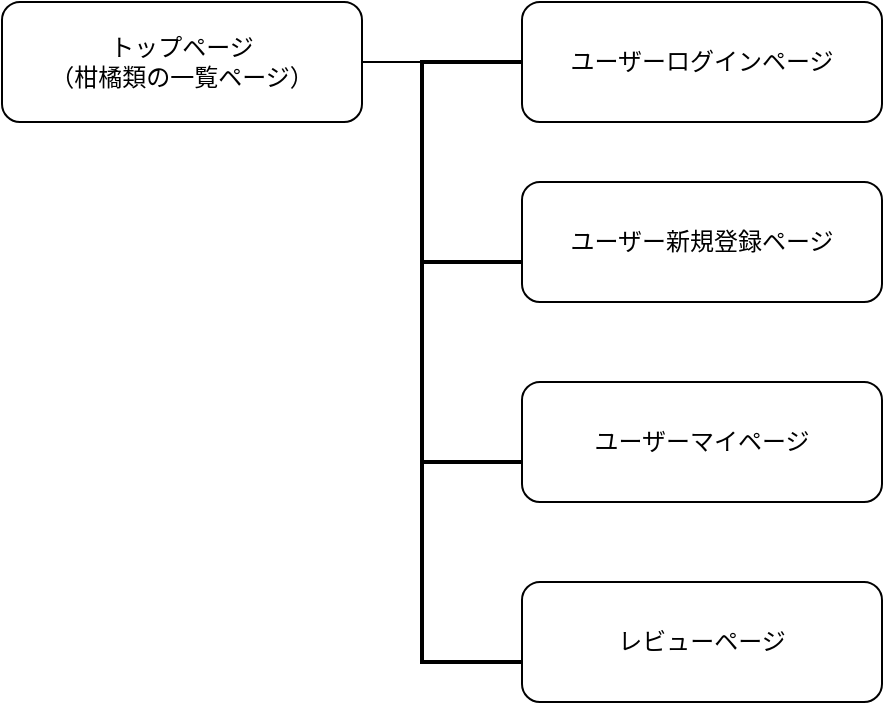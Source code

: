 <mxfile>
    <diagram id="CVctuzV8PrxfoH8gnZV9" name="ページ1">
        <mxGraphModel dx="1702" dy="1075" grid="1" gridSize="10" guides="1" tooltips="1" connect="1" arrows="1" fold="1" page="1" pageScale="1" pageWidth="827" pageHeight="1169" math="0" shadow="0">
            <root>
                <mxCell id="0"/>
                <mxCell id="1" parent="0"/>
                <mxCell id="5" value="&lt;span&gt;トップページ&lt;/span&gt;&lt;br&gt;&lt;span&gt;（柑橘類の一覧ページ）&lt;/span&gt;" style="rounded=1;whiteSpace=wrap;html=1;" vertex="1" parent="1">
                    <mxGeometry x="30" y="340" width="180" height="60" as="geometry"/>
                </mxCell>
                <mxCell id="6" value="ユーザーログインページ" style="rounded=1;whiteSpace=wrap;html=1;" vertex="1" parent="1">
                    <mxGeometry x="290" y="340" width="180" height="60" as="geometry"/>
                </mxCell>
                <mxCell id="7" value="ユーザー新規登録ページ" style="rounded=1;whiteSpace=wrap;html=1;" vertex="1" parent="1">
                    <mxGeometry x="290" y="430" width="180" height="60" as="geometry"/>
                </mxCell>
                <mxCell id="8" value="ユーザーマイページ" style="rounded=1;whiteSpace=wrap;html=1;" vertex="1" parent="1">
                    <mxGeometry x="290" y="530" width="180" height="60" as="geometry"/>
                </mxCell>
                <mxCell id="9" value="レビューページ" style="rounded=1;whiteSpace=wrap;html=1;" vertex="1" parent="1">
                    <mxGeometry x="290" y="630" width="180" height="60" as="geometry"/>
                </mxCell>
                <mxCell id="14" value="" style="strokeWidth=2;html=1;shape=mxgraph.flowchart.annotation_1;align=left;pointerEvents=1;" vertex="1" parent="1">
                    <mxGeometry x="240" y="570" width="50" height="100" as="geometry"/>
                </mxCell>
                <mxCell id="16" value="" style="strokeWidth=2;html=1;shape=mxgraph.flowchart.annotation_1;align=left;pointerEvents=1;" vertex="1" parent="1">
                    <mxGeometry x="240" y="470" width="50" height="100" as="geometry"/>
                </mxCell>
                <mxCell id="17" value="" style="strokeWidth=2;html=1;shape=mxgraph.flowchart.annotation_1;align=left;pointerEvents=1;" vertex="1" parent="1">
                    <mxGeometry x="240" y="370" width="50" height="100" as="geometry"/>
                </mxCell>
                <mxCell id="18" value="" style="endArrow=none;html=1;entryX=1;entryY=0;entryDx=0;entryDy=0;entryPerimeter=0;" edge="1" parent="1" target="17">
                    <mxGeometry width="50" height="50" relative="1" as="geometry">
                        <mxPoint x="210" y="370" as="sourcePoint"/>
                        <mxPoint x="260" y="320" as="targetPoint"/>
                    </mxGeometry>
                </mxCell>
            </root>
        </mxGraphModel>
    </diagram>
</mxfile>